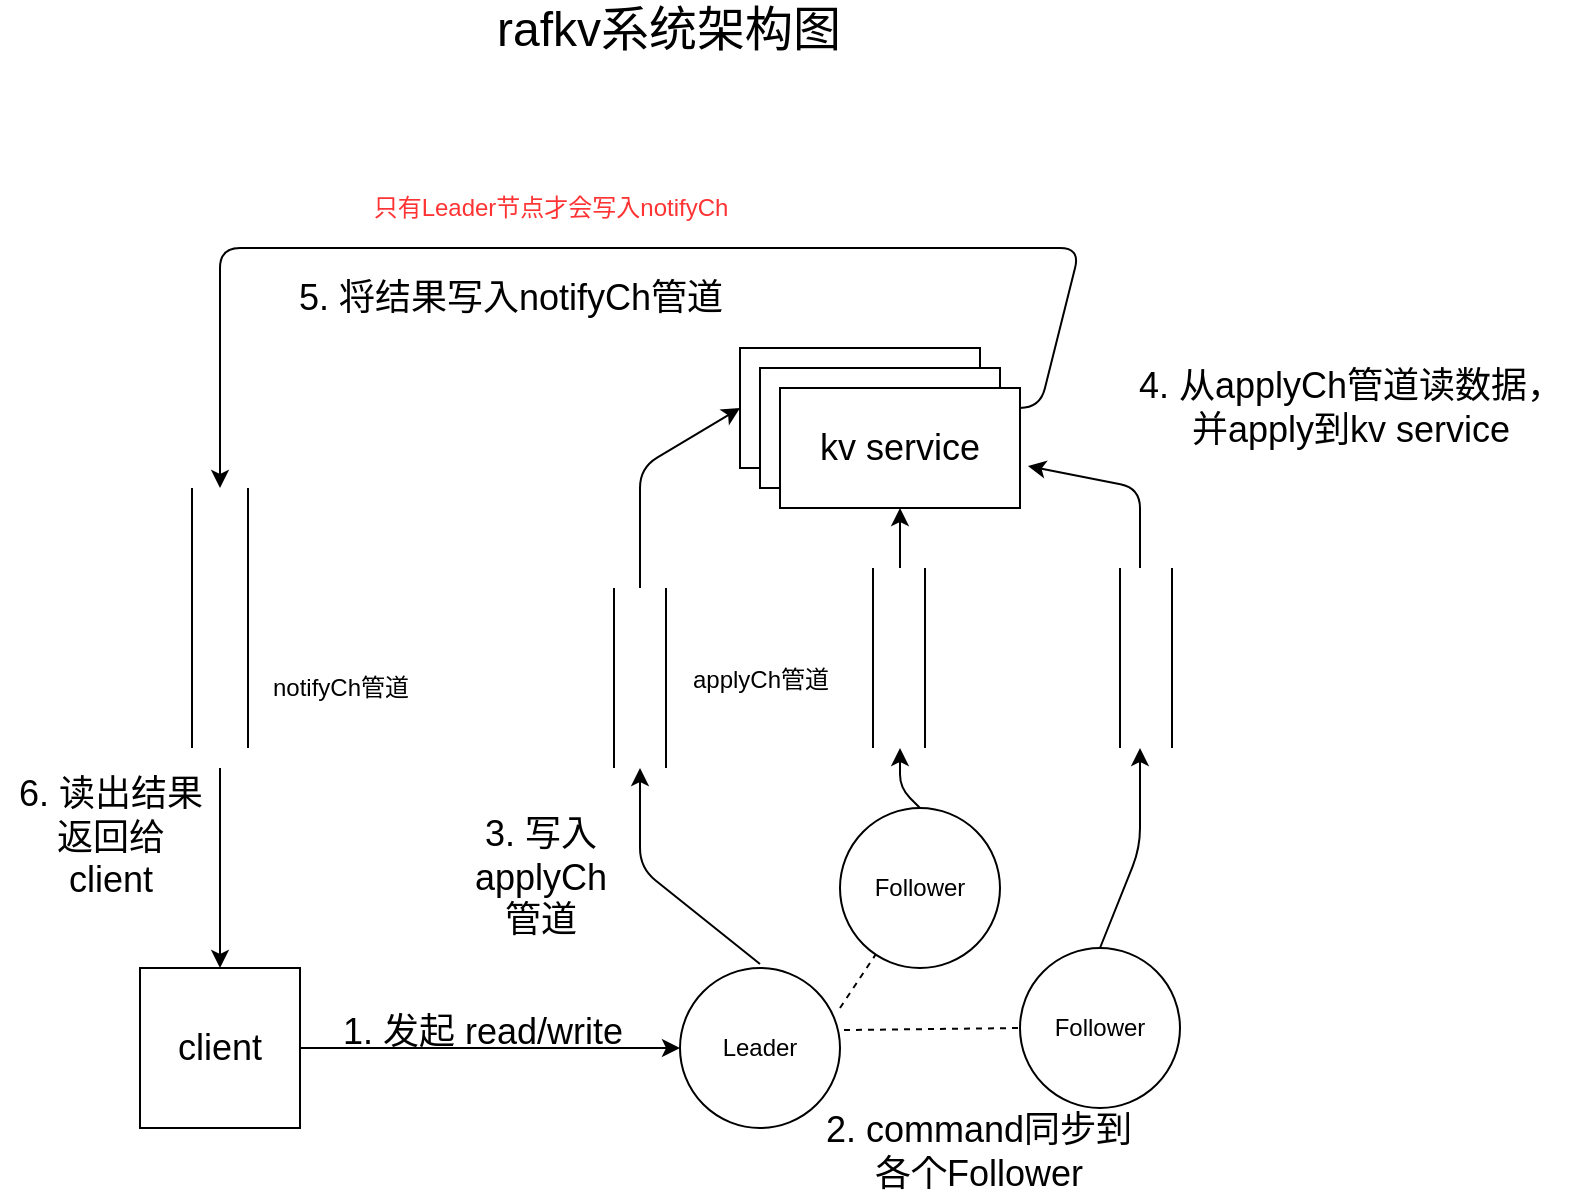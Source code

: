 <mxfile version="12.7.9" type="device"><diagram id="OUg03ew0iEWnn7IjZNGh" name="第 1 页"><mxGraphModel dx="946" dy="725" grid="1" gridSize="10" guides="1" tooltips="1" connect="1" arrows="0" fold="1" page="1" pageScale="1" pageWidth="827" pageHeight="1169" math="0" shadow="0"><root><mxCell id="0"/><mxCell id="1" parent="0"/><mxCell id="ZQyh_sV9z08CpGG1IHra-1" value="Follower" style="ellipse;whiteSpace=wrap;html=1;aspect=fixed;" parent="1" vertex="1"><mxGeometry x="430" y="450" width="80" height="80" as="geometry"/></mxCell><mxCell id="ZQyh_sV9z08CpGG1IHra-2" value="Leader" style="ellipse;whiteSpace=wrap;html=1;aspect=fixed;" parent="1" vertex="1"><mxGeometry x="350" y="530" width="80" height="80" as="geometry"/></mxCell><mxCell id="ZQyh_sV9z08CpGG1IHra-3" value="Follower" style="ellipse;whiteSpace=wrap;html=1;aspect=fixed;" parent="1" vertex="1"><mxGeometry x="520" y="520" width="80" height="80" as="geometry"/></mxCell><mxCell id="ZQyh_sV9z08CpGG1IHra-4" value="&lt;font style=&quot;font-size: 18px&quot;&gt;client&lt;/font&gt;" style="whiteSpace=wrap;html=1;aspect=fixed;" parent="1" vertex="1"><mxGeometry x="80" y="530" width="80" height="80" as="geometry"/></mxCell><mxCell id="ZQyh_sV9z08CpGG1IHra-5" value="&lt;font style=&quot;font-size: 18px&quot;&gt;kv service&lt;/font&gt;" style="rounded=0;whiteSpace=wrap;html=1;" parent="1" vertex="1"><mxGeometry x="380" y="220" width="120" height="60" as="geometry"/></mxCell><mxCell id="ZQyh_sV9z08CpGG1IHra-10" value="" style="endArrow=classic;html=1;entryX=0;entryY=0.5;entryDx=0;entryDy=0;exitX=1;exitY=0.5;exitDx=0;exitDy=0;" parent="1" source="ZQyh_sV9z08CpGG1IHra-4" target="ZQyh_sV9z08CpGG1IHra-2" edge="1"><mxGeometry width="50" height="50" relative="1" as="geometry"><mxPoint x="160" y="600" as="sourcePoint"/><mxPoint x="210" y="550" as="targetPoint"/></mxGeometry></mxCell><mxCell id="ZQyh_sV9z08CpGG1IHra-13" value="&lt;font style=&quot;font-size: 18px&quot;&gt;1. 发起 read/write&lt;/font&gt;" style="text;html=1;align=center;verticalAlign=middle;resizable=0;points=[];autosize=1;" parent="1" vertex="1"><mxGeometry x="171" y="552" width="160" height="20" as="geometry"/></mxCell><mxCell id="ZQyh_sV9z08CpGG1IHra-15" value="" style="shape=link;html=1;width=26;" parent="1" edge="1"><mxGeometry width="50" height="50" relative="1" as="geometry"><mxPoint x="330" y="430" as="sourcePoint"/><mxPoint x="330" y="340" as="targetPoint"/></mxGeometry></mxCell><mxCell id="ZQyh_sV9z08CpGG1IHra-16" value="" style="shape=link;html=1;width=28;" parent="1" edge="1"><mxGeometry width="50" height="50" relative="1" as="geometry"><mxPoint x="120" y="420" as="sourcePoint"/><mxPoint x="120" y="290" as="targetPoint"/><Array as="points"/></mxGeometry></mxCell><mxCell id="ZQyh_sV9z08CpGG1IHra-17" value="" style="endArrow=classic;html=1;" parent="1" edge="1"><mxGeometry width="50" height="50" relative="1" as="geometry"><mxPoint x="390" y="528" as="sourcePoint"/><mxPoint x="330" y="430" as="targetPoint"/><Array as="points"><mxPoint x="330" y="480"/></Array></mxGeometry></mxCell><mxCell id="ZQyh_sV9z08CpGG1IHra-18" value="" style="endArrow=classic;html=1;entryX=0;entryY=0.5;entryDx=0;entryDy=0;" parent="1" target="ZQyh_sV9z08CpGG1IHra-5" edge="1"><mxGeometry width="50" height="50" relative="1" as="geometry"><mxPoint x="330" y="340" as="sourcePoint"/><mxPoint x="340" y="270" as="targetPoint"/><Array as="points"><mxPoint x="330" y="280"/></Array></mxGeometry></mxCell><mxCell id="ZQyh_sV9z08CpGG1IHra-19" value="" style="endArrow=classic;html=1;exitX=1;exitY=0.5;exitDx=0;exitDy=0;" parent="1" source="ZQyh_sV9z08CpGG1IHra-5" edge="1"><mxGeometry width="50" height="50" relative="1" as="geometry"><mxPoint x="500" y="280" as="sourcePoint"/><mxPoint x="120" y="290" as="targetPoint"/><Array as="points"><mxPoint x="530" y="250"/><mxPoint x="550" y="170"/><mxPoint x="120" y="170"/></Array></mxGeometry></mxCell><mxCell id="ZQyh_sV9z08CpGG1IHra-20" value="" style="endArrow=classic;html=1;entryX=0.5;entryY=0;entryDx=0;entryDy=0;" parent="1" target="ZQyh_sV9z08CpGG1IHra-4" edge="1"><mxGeometry width="50" height="50" relative="1" as="geometry"><mxPoint x="120" y="430" as="sourcePoint"/><mxPoint x="160" y="430" as="targetPoint"/></mxGeometry></mxCell><mxCell id="ZQyh_sV9z08CpGG1IHra-21" value="" style="endArrow=none;dashed=1;html=1;exitX=1;exitY=0.25;exitDx=0;exitDy=0;exitPerimeter=0;" parent="1" source="ZQyh_sV9z08CpGG1IHra-2" target="ZQyh_sV9z08CpGG1IHra-1" edge="1"><mxGeometry width="50" height="50" relative="1" as="geometry"><mxPoint x="580" y="470" as="sourcePoint"/><mxPoint x="630" y="420" as="targetPoint"/></mxGeometry></mxCell><mxCell id="ZQyh_sV9z08CpGG1IHra-22" value="" style="endArrow=none;dashed=1;html=1;exitX=1.025;exitY=0.388;exitDx=0;exitDy=0;exitPerimeter=0;entryX=0;entryY=0.5;entryDx=0;entryDy=0;" parent="1" source="ZQyh_sV9z08CpGG1IHra-2" edge="1" target="ZQyh_sV9z08CpGG1IHra-3"><mxGeometry width="50" height="50" relative="1" as="geometry"><mxPoint x="580" y="470" as="sourcePoint"/><mxPoint x="540" y="560" as="targetPoint"/></mxGeometry></mxCell><mxCell id="ZQyh_sV9z08CpGG1IHra-25" value="&lt;font style=&quot;font-size: 18px&quot;&gt;2. command同步到&lt;br&gt;各个Follower&lt;/font&gt;" style="text;html=1;align=center;verticalAlign=middle;resizable=0;points=[];autosize=1;" parent="1" vertex="1"><mxGeometry x="414" y="602" width="170" height="40" as="geometry"/></mxCell><mxCell id="ZQyh_sV9z08CpGG1IHra-26" value="applyCh管道" style="text;html=1;align=center;verticalAlign=middle;resizable=0;points=[];autosize=1;" parent="1" vertex="1"><mxGeometry x="350" y="376" width="80" height="20" as="geometry"/></mxCell><mxCell id="ZQyh_sV9z08CpGG1IHra-27" value="notifyCh管道" style="text;html=1;align=center;verticalAlign=middle;resizable=0;points=[];autosize=1;" parent="1" vertex="1"><mxGeometry x="140" y="380" width="80" height="20" as="geometry"/></mxCell><mxCell id="ZQyh_sV9z08CpGG1IHra-29" value="&lt;font style=&quot;font-size: 18px&quot;&gt;3. 写入&lt;br&gt;applyCh&lt;br&gt;管道&lt;/font&gt;" style="text;html=1;align=center;verticalAlign=middle;resizable=0;points=[];autosize=1;" parent="1" vertex="1"><mxGeometry x="240" y="460" width="80" height="50" as="geometry"/></mxCell><mxCell id="ZQyh_sV9z08CpGG1IHra-30" value="&lt;font style=&quot;font-size: 18px&quot;&gt;4. 从applyCh管道读数据，&lt;br&gt;并apply到kv service&lt;/font&gt;" style="text;html=1;align=center;verticalAlign=middle;resizable=0;points=[];autosize=1;" parent="1" vertex="1"><mxGeometry x="570" y="230" width="230" height="40" as="geometry"/></mxCell><mxCell id="ZQyh_sV9z08CpGG1IHra-31" value="&lt;font style=&quot;font-size: 18px&quot;&gt;5. 将结果写入notifyCh管道&lt;/font&gt;" style="text;html=1;align=center;verticalAlign=middle;resizable=0;points=[];autosize=1;" parent="1" vertex="1"><mxGeometry x="150" y="185" width="230" height="20" as="geometry"/></mxCell><mxCell id="ZQyh_sV9z08CpGG1IHra-32" value="&lt;font style=&quot;font-size: 18px&quot;&gt;6. 读出结果&lt;br&gt;返回给&lt;br&gt;client&lt;/font&gt;" style="text;html=1;align=center;verticalAlign=middle;resizable=0;points=[];autosize=1;" parent="1" vertex="1"><mxGeometry x="10" y="440" width="110" height="50" as="geometry"/></mxCell><mxCell id="ZQyh_sV9z08CpGG1IHra-33" value="&lt;font color=&quot;#ff3333&quot;&gt;只有Leader节点才会写入notifyCh&lt;/font&gt;" style="text;html=1;align=center;verticalAlign=middle;resizable=0;points=[];autosize=1;" parent="1" vertex="1"><mxGeometry x="190" y="140" width="190" height="20" as="geometry"/></mxCell><mxCell id="ZQyh_sV9z08CpGG1IHra-34" value="&lt;font style=&quot;font-size: 24px&quot;&gt;rafkv系统架构图&lt;/font&gt;" style="text;html=1;align=center;verticalAlign=middle;resizable=0;points=[];autosize=1;" parent="1" vertex="1"><mxGeometry x="249" y="51" width="190" height="20" as="geometry"/></mxCell><mxCell id="hXrKBVcb4LHAHoWKV3P0-1" value="&lt;font style=&quot;font-size: 18px&quot;&gt;kv service&lt;/font&gt;" style="rounded=0;whiteSpace=wrap;html=1;" vertex="1" parent="1"><mxGeometry x="390" y="230" width="120" height="60" as="geometry"/></mxCell><mxCell id="hXrKBVcb4LHAHoWKV3P0-2" value="&lt;font style=&quot;font-size: 18px&quot;&gt;kv service&lt;/font&gt;" style="rounded=0;whiteSpace=wrap;html=1;" vertex="1" parent="1"><mxGeometry x="400" y="240" width="120" height="60" as="geometry"/></mxCell><mxCell id="hXrKBVcb4LHAHoWKV3P0-3" value="" style="shape=link;html=1;width=26;" edge="1" parent="1"><mxGeometry width="50" height="50" relative="1" as="geometry"><mxPoint x="459.5" y="420" as="sourcePoint"/><mxPoint x="459.5" y="330" as="targetPoint"/></mxGeometry></mxCell><mxCell id="hXrKBVcb4LHAHoWKV3P0-4" value="" style="shape=link;html=1;width=26;" edge="1" parent="1"><mxGeometry width="50" height="50" relative="1" as="geometry"><mxPoint x="583" y="420" as="sourcePoint"/><mxPoint x="583" y="330" as="targetPoint"/></mxGeometry></mxCell><mxCell id="hXrKBVcb4LHAHoWKV3P0-5" value="" style="endArrow=classic;html=1;exitX=0.5;exitY=0;exitDx=0;exitDy=0;" edge="1" parent="1" source="ZQyh_sV9z08CpGG1IHra-1"><mxGeometry width="50" height="50" relative="1" as="geometry"><mxPoint x="580" y="400" as="sourcePoint"/><mxPoint x="460" y="420" as="targetPoint"/><Array as="points"><mxPoint x="460" y="440"/></Array></mxGeometry></mxCell><mxCell id="hXrKBVcb4LHAHoWKV3P0-6" value="" style="endArrow=classic;html=1;exitX=0.5;exitY=0;exitDx=0;exitDy=0;" edge="1" parent="1" source="ZQyh_sV9z08CpGG1IHra-3"><mxGeometry width="50" height="50" relative="1" as="geometry"><mxPoint x="580" y="400" as="sourcePoint"/><mxPoint x="580" y="420" as="targetPoint"/><Array as="points"><mxPoint x="580" y="470"/></Array></mxGeometry></mxCell><mxCell id="hXrKBVcb4LHAHoWKV3P0-7" value="" style="endArrow=classic;html=1;entryX=0.5;entryY=1;entryDx=0;entryDy=0;" edge="1" parent="1" target="hXrKBVcb4LHAHoWKV3P0-2"><mxGeometry width="50" height="50" relative="1" as="geometry"><mxPoint x="460" y="330" as="sourcePoint"/><mxPoint x="630" y="350" as="targetPoint"/></mxGeometry></mxCell><mxCell id="hXrKBVcb4LHAHoWKV3P0-8" value="" style="endArrow=classic;html=1;entryX=1.033;entryY=0.65;entryDx=0;entryDy=0;entryPerimeter=0;" edge="1" parent="1" target="hXrKBVcb4LHAHoWKV3P0-2"><mxGeometry width="50" height="50" relative="1" as="geometry"><mxPoint x="580" y="330" as="sourcePoint"/><mxPoint x="630" y="350" as="targetPoint"/><Array as="points"><mxPoint x="580" y="290"/></Array></mxGeometry></mxCell></root></mxGraphModel></diagram></mxfile>
